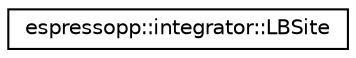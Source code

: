 digraph G
{
  edge [fontname="Helvetica",fontsize="10",labelfontname="Helvetica",labelfontsize="10"];
  node [fontname="Helvetica",fontsize="10",shape=record];
  rankdir="LR";
  Node1 [label="espressopp::integrator::LBSite",height=0.2,width=0.4,color="black", fillcolor="white", style="filled",URL="$classespressopp_1_1integrator_1_1LBSite.html"];
}
